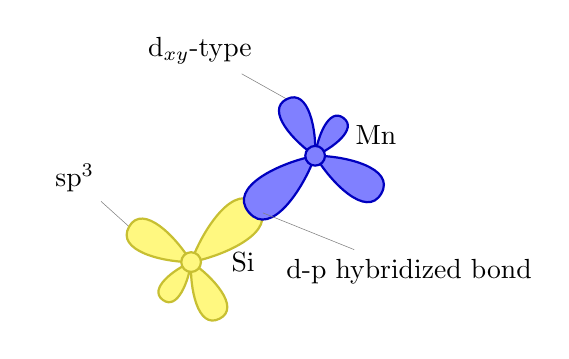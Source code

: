 \tikzset{
  every label/.append style={font=\normalsize},
}
\newlength\scale
\setlength\scale{1cm}
\begin{tikzpicture}[label distance=0.25cm,scale=0.75]
\begin{scope}[x={(1\scale,0\scale)},y={(0.4\scale,0.2\scale)},z={(0\scale,1\scale)},yshift=1\scale]
\coordinate (A)  at (+0.00,+0.00,+0.00) {};
\coordinate (A1) at (+0.80,+0.80,+0.80) {};
\coordinate[pin=135:sp$^3$] (A2) at (-0.75,-0.75,+0.75) {};
\coordinate (A3) at (-0.80,+0.80,-0.80) {};
\coordinate (A4) at (+0.80,-0.80,-0.80) {};
\coordinate (B)  at (+1.50,+1.50,+1.50) {};
\coordinate (B1) at (+0.70,+0.70,+0.70) {};
\coordinate (B2) at (+2.30,+2.30,+0.70) {};
\coordinate (B3) at (+2.30,+0.70,+2.30) {};
\coordinate[pin=135:d$_{xy}$-type] (B4) at (+0.70,+2.30,+2.30) {};
\draw[fill=yellow!50,draw=yellow!75!black,thick] (A) to[bend left,in=90] (A1) to[bend left,out=90] (A);
\draw[fill=yellow!50,draw=yellow!75!black,thick] (A) to[bend left,in=90] (A2) to[bend left,out=90] (A);
\draw[fill=yellow!50,draw=yellow!75!black,thick] (A) to[bend left,in=90] (A3) to[bend left,out=90] (A);
\draw[fill=yellow!50,draw=yellow!75!black,thick] (A) to[bend left,in=90] (A4) to[bend left,out=90] (A);
\draw[fill=blue!50,draw=blue!75!black,thick] (B) to[bend left,in=90] (B1) to[bend left,out=90] (B);
\draw[fill=blue!50,draw=blue!75!black,thick] (B) to[bend left,in=90] (B2) to[bend left,out=90] (B);
\draw[fill=blue!50,draw=blue!75!black,thick] (B) to[bend left,in=90] (B3) to[bend left,out=90] (B);
\draw[fill=blue!50,draw=blue!75!black,thick] (B) to[bend left,in=90] (B4) to[bend left,out=90] (B);
\node[inner sep=0,minimum size=0.25\scale,circle,fill=yellow!50,draw=yellow!75!black,thick,label=0:Si] at (A) {};
\node[inner sep=0,minimum size=0.25\scale,circle,fill=blue!50,draw=blue!75!black,thick,label=3:Mn] at (B) {};
\node[pin=-60:d-p hybridized bond] at (0.75,0.75,0.75) {};
\end{scope}
\end{tikzpicture}
